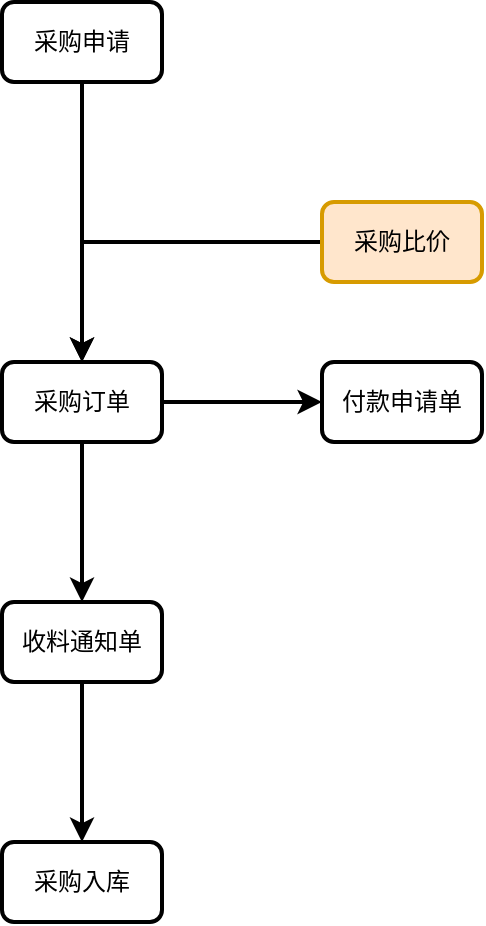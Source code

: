 <mxfile version="10.8.8" type="github"><diagram id="6a731a19-8d31-9384-78a2-239565b7b9f0" name="Page-1"><mxGraphModel dx="840" dy="436" grid="1" gridSize="10" guides="1" tooltips="1" connect="1" arrows="1" fold="1" page="1" pageScale="1" pageWidth="827" pageHeight="1169" background="#ffffff" math="0" shadow="0"><root><mxCell id="0"/><mxCell id="1" parent="0"/><mxCell id="HemxtO08CE9flhUHNrtJ-64" value="" style="edgeStyle=orthogonalEdgeStyle;rounded=0;orthogonalLoop=1;jettySize=auto;html=1;entryX=0.5;entryY=0;entryDx=0;entryDy=0;strokeWidth=2;" parent="1" source="HemxtO08CE9flhUHNrtJ-57" target="HemxtO08CE9flhUHNrtJ-65" edge="1"><mxGeometry relative="1" as="geometry"/></mxCell><mxCell id="HemxtO08CE9flhUHNrtJ-57" value="采购申请" style="rounded=1;whiteSpace=wrap;html=1;strokeWidth=2;" parent="1" vertex="1"><mxGeometry x="380" y="100" width="80" height="40" as="geometry"/></mxCell><mxCell id="HemxtO08CE9flhUHNrtJ-66" value="" style="edgeStyle=orthogonalEdgeStyle;rounded=0;orthogonalLoop=1;jettySize=auto;html=1;entryX=0.5;entryY=0;entryDx=0;entryDy=0;strokeWidth=2;" parent="1" source="HemxtO08CE9flhUHNrtJ-63" target="HemxtO08CE9flhUHNrtJ-65" edge="1"><mxGeometry relative="1" as="geometry"><mxPoint x="480" y="270" as="targetPoint"/></mxGeometry></mxCell><mxCell id="HemxtO08CE9flhUHNrtJ-63" value="采购比价" style="rounded=1;whiteSpace=wrap;html=1;fillColor=#ffe6cc;strokeColor=#d79b00;strokeWidth=2;" parent="1" vertex="1"><mxGeometry x="540" y="200" width="80" height="40" as="geometry"/></mxCell><mxCell id="HemxtO08CE9flhUHNrtJ-70" value="" style="edgeStyle=orthogonalEdgeStyle;rounded=0;orthogonalLoop=1;jettySize=auto;html=1;strokeWidth=2;" parent="1" source="HemxtO08CE9flhUHNrtJ-65" target="HemxtO08CE9flhUHNrtJ-69" edge="1"><mxGeometry relative="1" as="geometry"/></mxCell><mxCell id="HemxtO08CE9flhUHNrtJ-72" value="" style="edgeStyle=orthogonalEdgeStyle;rounded=0;orthogonalLoop=1;jettySize=auto;html=1;strokeWidth=2;" parent="1" source="HemxtO08CE9flhUHNrtJ-65" target="HemxtO08CE9flhUHNrtJ-71" edge="1"><mxGeometry relative="1" as="geometry"/></mxCell><mxCell id="HemxtO08CE9flhUHNrtJ-65" value="采购订单" style="rounded=1;whiteSpace=wrap;html=1;strokeWidth=2;" parent="1" vertex="1"><mxGeometry x="380" y="280" width="80" height="40" as="geometry"/></mxCell><mxCell id="HemxtO08CE9flhUHNrtJ-71" value="付款申请单" style="rounded=1;whiteSpace=wrap;html=1;strokeWidth=2;" parent="1" vertex="1"><mxGeometry x="540" y="280" width="80" height="40" as="geometry"/></mxCell><mxCell id="6QI5LM51lhPV9-LKS65B-2" value="" style="edgeStyle=orthogonalEdgeStyle;rounded=0;orthogonalLoop=1;jettySize=auto;html=1;strokeWidth=2;" parent="1" source="HemxtO08CE9flhUHNrtJ-69" target="6QI5LM51lhPV9-LKS65B-1" edge="1"><mxGeometry relative="1" as="geometry"/></mxCell><mxCell id="HemxtO08CE9flhUHNrtJ-69" value="收料通知单" style="rounded=1;whiteSpace=wrap;html=1;strokeWidth=2;" parent="1" vertex="1"><mxGeometry x="380" y="400" width="80" height="40" as="geometry"/></mxCell><mxCell id="6QI5LM51lhPV9-LKS65B-1" value="采购入库&lt;br&gt;" style="rounded=1;whiteSpace=wrap;html=1;strokeWidth=2;" parent="1" vertex="1"><mxGeometry x="380" y="520" width="80" height="40" as="geometry"/></mxCell></root></mxGraphModel></diagram></mxfile>